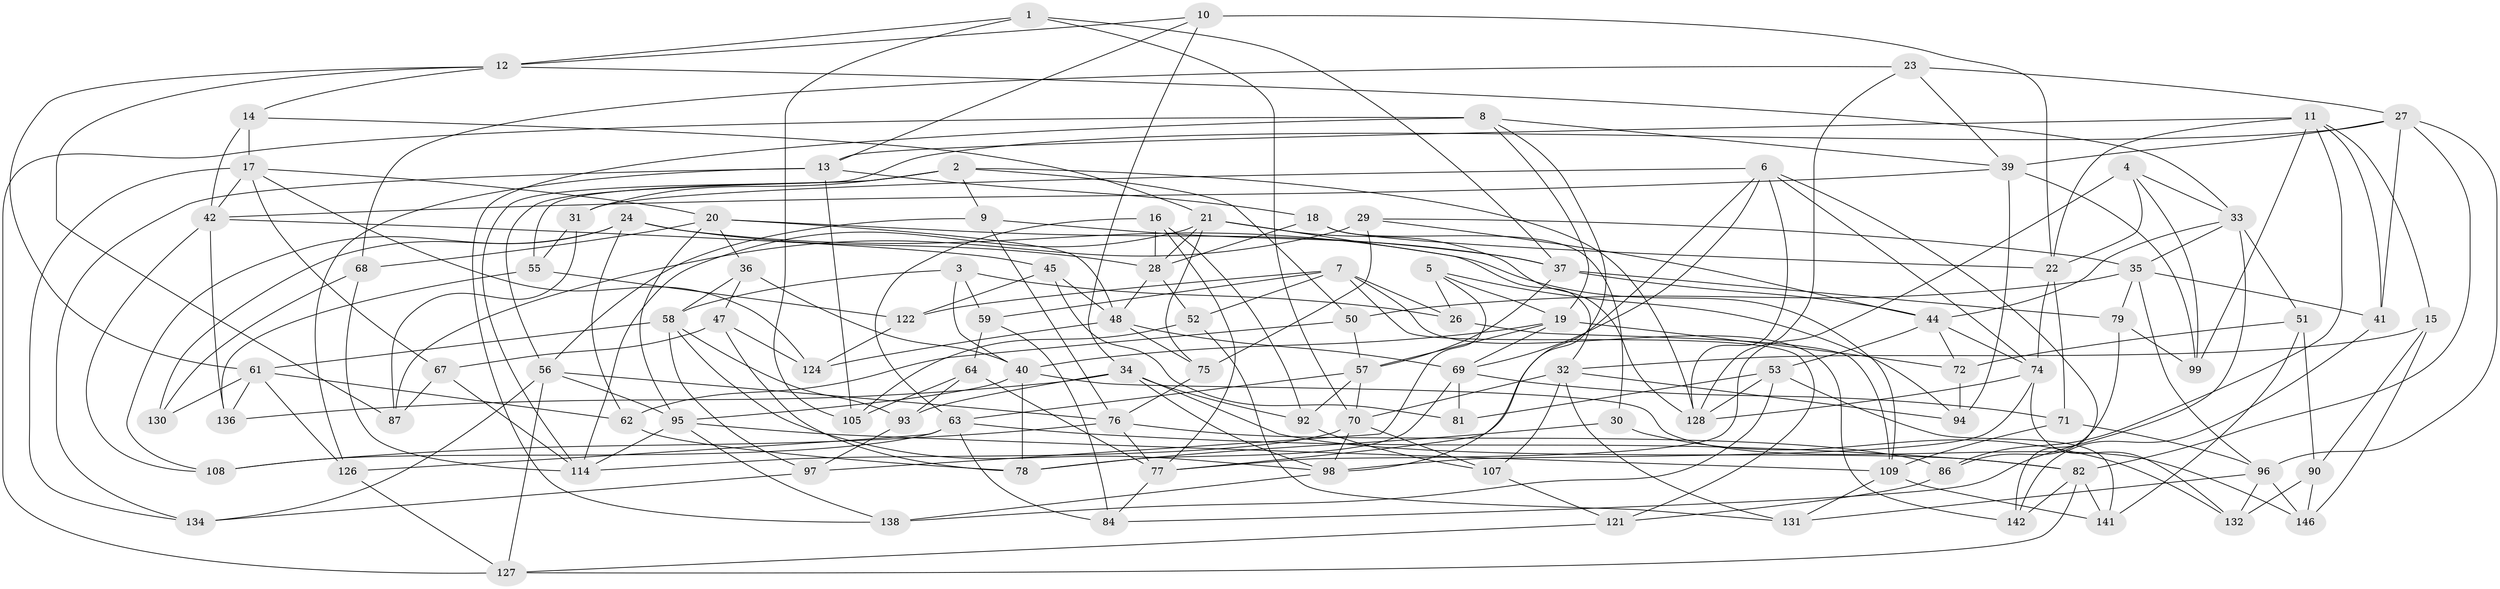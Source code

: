 // Generated by graph-tools (version 1.1) at 2025/24/03/03/25 07:24:31]
// undirected, 103 vertices, 247 edges
graph export_dot {
graph [start="1"]
  node [color=gray90,style=filled];
  1;
  2 [super="+80"];
  3;
  4;
  5;
  6 [super="+25"];
  7 [super="+125"];
  8 [super="+129"];
  9;
  10;
  11 [super="+112"];
  12 [super="+100"];
  13 [super="+102"];
  14;
  15;
  16;
  17 [super="+49"];
  18;
  19 [super="+43"];
  20 [super="+119"];
  21 [super="+38"];
  22 [super="+91"];
  23;
  24 [super="+147"];
  26;
  27 [super="+135"];
  28 [super="+46"];
  29;
  30;
  31;
  32 [super="+65"];
  33 [super="+83"];
  34 [super="+106"];
  35 [super="+89"];
  36;
  37 [super="+111"];
  39 [super="+113"];
  40 [super="+54"];
  41;
  42 [super="+110"];
  44 [super="+66"];
  45;
  47;
  48 [super="+143"];
  50;
  51;
  52;
  53 [super="+101"];
  55;
  56 [super="+123"];
  57 [super="+60"];
  58 [super="+140"];
  59;
  61 [super="+73"];
  62;
  63 [super="+85"];
  64;
  67;
  68;
  69 [super="+104"];
  70 [super="+137"];
  71;
  72;
  74 [super="+139"];
  75;
  76 [super="+133"];
  77 [super="+148"];
  78 [super="+88"];
  79;
  81;
  82 [super="+118"];
  84;
  86;
  87;
  90;
  92;
  93;
  94;
  95 [super="+115"];
  96 [super="+117"];
  97;
  98 [super="+103"];
  99;
  105;
  107;
  108;
  109 [super="+116"];
  114 [super="+120"];
  121;
  122;
  124;
  126;
  127 [super="+145"];
  128 [super="+144"];
  130;
  131;
  132;
  134;
  136;
  138;
  141;
  142;
  146;
  1 -- 105;
  1 -- 12;
  1 -- 70;
  1 -- 37;
  2 -- 31;
  2 -- 50;
  2 -- 56;
  2 -- 128;
  2 -- 9;
  2 -- 55;
  3 -- 40;
  3 -- 59;
  3 -- 58;
  3 -- 26;
  4 -- 77;
  4 -- 99;
  4 -- 33;
  4 -- 22;
  5 -- 26;
  5 -- 94;
  5 -- 97;
  5 -- 19;
  6 -- 69;
  6 -- 128;
  6 -- 98;
  6 -- 74;
  6 -- 142;
  6 -- 31;
  7 -- 59;
  7 -- 26;
  7 -- 142;
  7 -- 121;
  7 -- 122;
  7 -- 52;
  8 -- 77;
  8 -- 39;
  8 -- 138;
  8 -- 19;
  8 -- 127 [weight=2];
  9 -- 76;
  9 -- 56;
  9 -- 37;
  10 -- 13;
  10 -- 22;
  10 -- 34;
  10 -- 12;
  11 -- 99;
  11 -- 15;
  11 -- 86;
  11 -- 41;
  11 -- 13;
  11 -- 22;
  12 -- 14;
  12 -- 61;
  12 -- 87;
  12 -- 33;
  13 -- 134;
  13 -- 126;
  13 -- 105;
  13 -- 18;
  14 -- 21;
  14 -- 42;
  14 -- 17;
  15 -- 90;
  15 -- 32;
  15 -- 146;
  16 -- 28;
  16 -- 92;
  16 -- 63;
  16 -- 77;
  17 -- 134;
  17 -- 42;
  17 -- 20;
  17 -- 67;
  17 -- 124;
  18 -- 22;
  18 -- 30;
  18 -- 28;
  19 -- 72;
  19 -- 57;
  19 -- 40;
  19 -- 69;
  20 -- 36;
  20 -- 37;
  20 -- 68;
  20 -- 95;
  20 -- 48;
  21 -- 75;
  21 -- 114;
  21 -- 32;
  21 -- 128;
  21 -- 28;
  22 -- 74;
  22 -- 71;
  23 -- 27;
  23 -- 68;
  23 -- 39;
  23 -- 128;
  24 -- 62;
  24 -- 130 [weight=2];
  24 -- 28;
  24 -- 108;
  24 -- 109;
  26 -- 109;
  27 -- 96;
  27 -- 114;
  27 -- 41;
  27 -- 82;
  27 -- 39;
  28 -- 52;
  28 -- 48;
  29 -- 87;
  29 -- 75;
  29 -- 44;
  29 -- 35;
  30 -- 78 [weight=2];
  30 -- 132;
  31 -- 87;
  31 -- 55;
  32 -- 131;
  32 -- 70;
  32 -- 94;
  32 -- 107;
  33 -- 84;
  33 -- 51;
  33 -- 44;
  33 -- 35;
  34 -- 136;
  34 -- 92;
  34 -- 93;
  34 -- 98;
  34 -- 82;
  35 -- 79;
  35 -- 41;
  35 -- 96;
  35 -- 50;
  36 -- 47;
  36 -- 40;
  36 -- 58;
  37 -- 79;
  37 -- 44;
  37 -- 57;
  39 -- 99;
  39 -- 94;
  39 -- 42;
  40 -- 146;
  40 -- 78;
  40 -- 95;
  41 -- 142;
  42 -- 45;
  42 -- 136;
  42 -- 108;
  44 -- 72;
  44 -- 53;
  44 -- 74;
  45 -- 122;
  45 -- 48;
  45 -- 81;
  47 -- 67;
  47 -- 124;
  47 -- 78;
  48 -- 75;
  48 -- 124;
  48 -- 69;
  50 -- 62;
  50 -- 57;
  51 -- 90;
  51 -- 72;
  51 -- 141;
  52 -- 131;
  52 -- 105;
  53 -- 81 [weight=2];
  53 -- 138;
  53 -- 141;
  53 -- 128;
  55 -- 136;
  55 -- 122;
  56 -- 134;
  56 -- 127;
  56 -- 76;
  56 -- 95;
  57 -- 92;
  57 -- 63;
  57 -- 70;
  58 -- 93;
  58 -- 98;
  58 -- 97;
  58 -- 61;
  59 -- 64;
  59 -- 84;
  61 -- 126;
  61 -- 136;
  61 -- 130;
  61 -- 62;
  62 -- 78;
  63 -- 108;
  63 -- 84;
  63 -- 126;
  63 -- 82;
  64 -- 93;
  64 -- 105;
  64 -- 77;
  67 -- 87;
  67 -- 114;
  68 -- 114;
  68 -- 130;
  69 -- 71;
  69 -- 81;
  69 -- 78;
  70 -- 114;
  70 -- 107;
  70 -- 98;
  71 -- 109;
  71 -- 96;
  72 -- 94;
  74 -- 98;
  74 -- 128;
  74 -- 132;
  75 -- 76;
  76 -- 108;
  76 -- 77;
  76 -- 86;
  77 -- 84;
  79 -- 99;
  79 -- 86;
  82 -- 141;
  82 -- 142;
  82 -- 127;
  86 -- 121;
  90 -- 132;
  90 -- 146;
  92 -- 107;
  93 -- 97;
  95 -- 109;
  95 -- 138;
  95 -- 114;
  96 -- 146;
  96 -- 132;
  96 -- 131;
  97 -- 134;
  98 -- 138;
  107 -- 121;
  109 -- 131;
  109 -- 141;
  121 -- 127;
  122 -- 124;
  126 -- 127;
}
